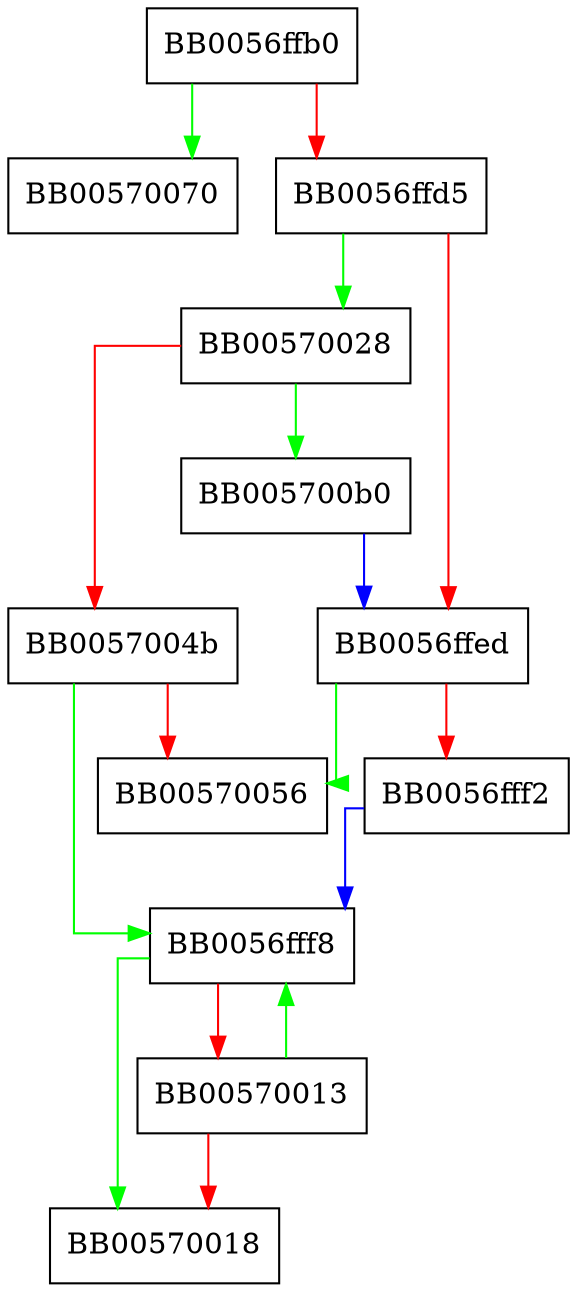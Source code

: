 digraph CMS_final {
  node [shape="box"];
  graph [splines=ortho];
  BB0056ffb0 -> BB00570070 [color="green"];
  BB0056ffb0 -> BB0056ffd5 [color="red"];
  BB0056ffd5 -> BB00570028 [color="green"];
  BB0056ffd5 -> BB0056ffed [color="red"];
  BB0056ffed -> BB00570056 [color="green"];
  BB0056ffed -> BB0056fff2 [color="red"];
  BB0056fff2 -> BB0056fff8 [color="blue"];
  BB0056fff8 -> BB00570018 [color="green"];
  BB0056fff8 -> BB00570013 [color="red"];
  BB00570013 -> BB0056fff8 [color="green"];
  BB00570013 -> BB00570018 [color="red"];
  BB00570028 -> BB005700b0 [color="green"];
  BB00570028 -> BB0057004b [color="red"];
  BB0057004b -> BB0056fff8 [color="green"];
  BB0057004b -> BB00570056 [color="red"];
  BB005700b0 -> BB0056ffed [color="blue"];
}